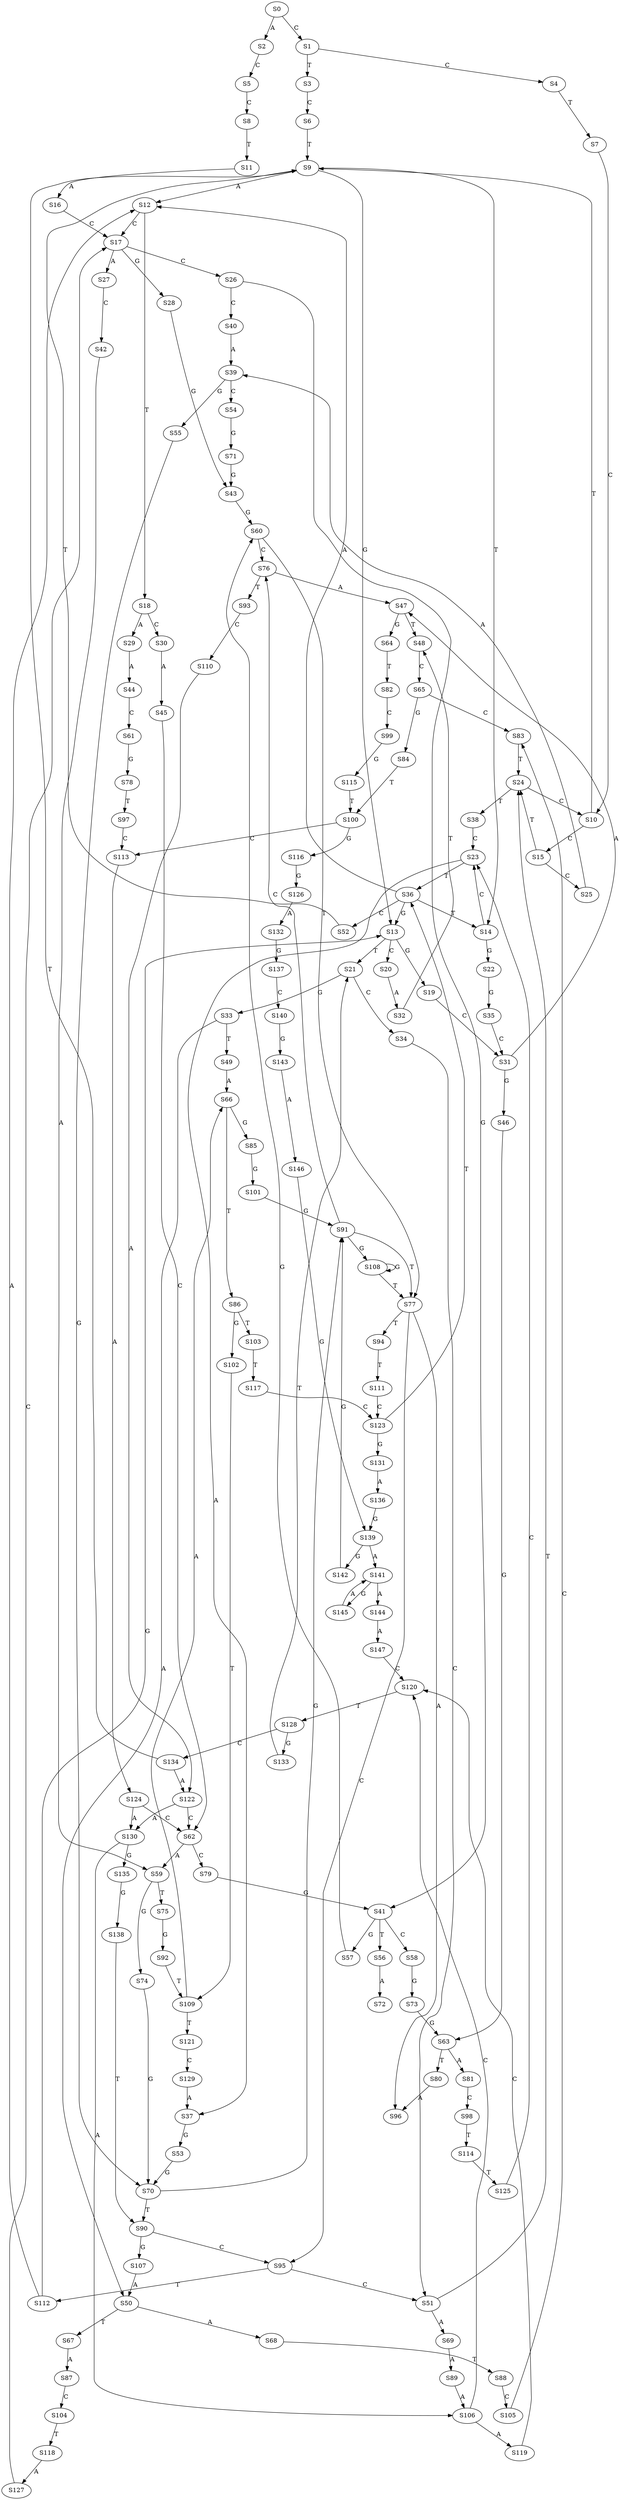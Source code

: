 strict digraph  {
	S0 -> S1 [ label = C ];
	S0 -> S2 [ label = A ];
	S1 -> S3 [ label = T ];
	S1 -> S4 [ label = C ];
	S2 -> S5 [ label = C ];
	S3 -> S6 [ label = C ];
	S4 -> S7 [ label = T ];
	S5 -> S8 [ label = C ];
	S6 -> S9 [ label = T ];
	S7 -> S10 [ label = C ];
	S8 -> S11 [ label = T ];
	S9 -> S12 [ label = A ];
	S9 -> S13 [ label = G ];
	S9 -> S14 [ label = T ];
	S10 -> S9 [ label = T ];
	S10 -> S15 [ label = C ];
	S11 -> S16 [ label = A ];
	S12 -> S17 [ label = C ];
	S12 -> S18 [ label = T ];
	S13 -> S19 [ label = G ];
	S13 -> S20 [ label = C ];
	S13 -> S21 [ label = T ];
	S14 -> S22 [ label = G ];
	S14 -> S23 [ label = C ];
	S15 -> S24 [ label = T ];
	S15 -> S25 [ label = C ];
	S16 -> S17 [ label = C ];
	S17 -> S26 [ label = C ];
	S17 -> S27 [ label = A ];
	S17 -> S28 [ label = G ];
	S18 -> S29 [ label = A ];
	S18 -> S30 [ label = C ];
	S19 -> S31 [ label = C ];
	S20 -> S32 [ label = A ];
	S21 -> S33 [ label = G ];
	S21 -> S34 [ label = C ];
	S22 -> S35 [ label = G ];
	S23 -> S36 [ label = T ];
	S23 -> S37 [ label = A ];
	S24 -> S10 [ label = C ];
	S24 -> S38 [ label = T ];
	S25 -> S39 [ label = A ];
	S26 -> S40 [ label = C ];
	S26 -> S41 [ label = G ];
	S27 -> S42 [ label = C ];
	S28 -> S43 [ label = G ];
	S29 -> S44 [ label = A ];
	S30 -> S45 [ label = A ];
	S31 -> S46 [ label = G ];
	S31 -> S47 [ label = A ];
	S32 -> S48 [ label = T ];
	S33 -> S49 [ label = T ];
	S33 -> S50 [ label = A ];
	S34 -> S51 [ label = C ];
	S35 -> S31 [ label = C ];
	S36 -> S13 [ label = G ];
	S36 -> S52 [ label = C ];
	S36 -> S14 [ label = T ];
	S36 -> S12 [ label = A ];
	S37 -> S53 [ label = G ];
	S38 -> S23 [ label = C ];
	S39 -> S54 [ label = C ];
	S39 -> S55 [ label = G ];
	S40 -> S39 [ label = A ];
	S41 -> S56 [ label = T ];
	S41 -> S57 [ label = G ];
	S41 -> S58 [ label = C ];
	S42 -> S59 [ label = A ];
	S43 -> S60 [ label = G ];
	S44 -> S61 [ label = C ];
	S45 -> S62 [ label = C ];
	S46 -> S63 [ label = G ];
	S47 -> S64 [ label = G ];
	S47 -> S48 [ label = T ];
	S48 -> S65 [ label = C ];
	S49 -> S66 [ label = A ];
	S50 -> S67 [ label = T ];
	S50 -> S68 [ label = A ];
	S51 -> S24 [ label = T ];
	S51 -> S69 [ label = A ];
	S52 -> S9 [ label = T ];
	S53 -> S70 [ label = G ];
	S54 -> S71 [ label = G ];
	S55 -> S70 [ label = G ];
	S56 -> S72 [ label = A ];
	S57 -> S60 [ label = G ];
	S58 -> S73 [ label = G ];
	S59 -> S74 [ label = G ];
	S59 -> S75 [ label = T ];
	S60 -> S76 [ label = C ];
	S60 -> S77 [ label = T ];
	S61 -> S78 [ label = G ];
	S62 -> S59 [ label = A ];
	S62 -> S79 [ label = C ];
	S63 -> S80 [ label = T ];
	S63 -> S81 [ label = A ];
	S64 -> S82 [ label = T ];
	S65 -> S83 [ label = C ];
	S65 -> S84 [ label = G ];
	S66 -> S85 [ label = G ];
	S66 -> S86 [ label = T ];
	S67 -> S87 [ label = A ];
	S68 -> S88 [ label = T ];
	S69 -> S89 [ label = A ];
	S70 -> S90 [ label = T ];
	S70 -> S91 [ label = G ];
	S71 -> S43 [ label = G ];
	S73 -> S63 [ label = G ];
	S74 -> S70 [ label = G ];
	S75 -> S92 [ label = G ];
	S76 -> S93 [ label = T ];
	S76 -> S47 [ label = A ];
	S77 -> S94 [ label = T ];
	S77 -> S95 [ label = C ];
	S77 -> S96 [ label = A ];
	S78 -> S97 [ label = T ];
	S79 -> S41 [ label = G ];
	S80 -> S96 [ label = A ];
	S81 -> S98 [ label = C ];
	S82 -> S99 [ label = C ];
	S83 -> S24 [ label = T ];
	S84 -> S100 [ label = T ];
	S85 -> S101 [ label = G ];
	S86 -> S102 [ label = G ];
	S86 -> S103 [ label = T ];
	S87 -> S104 [ label = C ];
	S88 -> S105 [ label = C ];
	S89 -> S106 [ label = A ];
	S90 -> S95 [ label = C ];
	S90 -> S107 [ label = G ];
	S91 -> S108 [ label = G ];
	S91 -> S76 [ label = C ];
	S91 -> S77 [ label = T ];
	S92 -> S109 [ label = T ];
	S93 -> S110 [ label = C ];
	S94 -> S111 [ label = T ];
	S95 -> S112 [ label = T ];
	S95 -> S51 [ label = C ];
	S97 -> S113 [ label = C ];
	S98 -> S114 [ label = T ];
	S99 -> S115 [ label = G ];
	S100 -> S113 [ label = C ];
	S100 -> S116 [ label = G ];
	S101 -> S91 [ label = G ];
	S102 -> S109 [ label = T ];
	S103 -> S117 [ label = T ];
	S104 -> S118 [ label = T ];
	S105 -> S83 [ label = C ];
	S106 -> S119 [ label = A ];
	S106 -> S120 [ label = C ];
	S107 -> S50 [ label = A ];
	S108 -> S77 [ label = T ];
	S108 -> S108 [ label = G ];
	S109 -> S66 [ label = A ];
	S109 -> S121 [ label = T ];
	S110 -> S122 [ label = A ];
	S111 -> S123 [ label = C ];
	S112 -> S13 [ label = G ];
	S112 -> S12 [ label = A ];
	S113 -> S124 [ label = A ];
	S114 -> S125 [ label = T ];
	S115 -> S100 [ label = T ];
	S116 -> S126 [ label = G ];
	S117 -> S123 [ label = C ];
	S118 -> S127 [ label = A ];
	S119 -> S120 [ label = C ];
	S120 -> S128 [ label = T ];
	S121 -> S129 [ label = C ];
	S122 -> S130 [ label = A ];
	S122 -> S62 [ label = C ];
	S123 -> S36 [ label = T ];
	S123 -> S131 [ label = G ];
	S124 -> S62 [ label = C ];
	S124 -> S130 [ label = A ];
	S125 -> S23 [ label = C ];
	S126 -> S132 [ label = A ];
	S127 -> S17 [ label = C ];
	S128 -> S133 [ label = G ];
	S128 -> S134 [ label = C ];
	S129 -> S37 [ label = A ];
	S130 -> S135 [ label = G ];
	S130 -> S106 [ label = A ];
	S131 -> S136 [ label = A ];
	S132 -> S137 [ label = G ];
	S133 -> S21 [ label = T ];
	S134 -> S122 [ label = A ];
	S134 -> S9 [ label = T ];
	S135 -> S138 [ label = G ];
	S136 -> S139 [ label = G ];
	S137 -> S140 [ label = C ];
	S138 -> S90 [ label = T ];
	S139 -> S141 [ label = A ];
	S139 -> S142 [ label = G ];
	S140 -> S143 [ label = G ];
	S141 -> S144 [ label = A ];
	S141 -> S145 [ label = G ];
	S142 -> S91 [ label = G ];
	S143 -> S146 [ label = A ];
	S144 -> S147 [ label = A ];
	S145 -> S141 [ label = A ];
	S146 -> S139 [ label = G ];
	S147 -> S120 [ label = C ];
}
